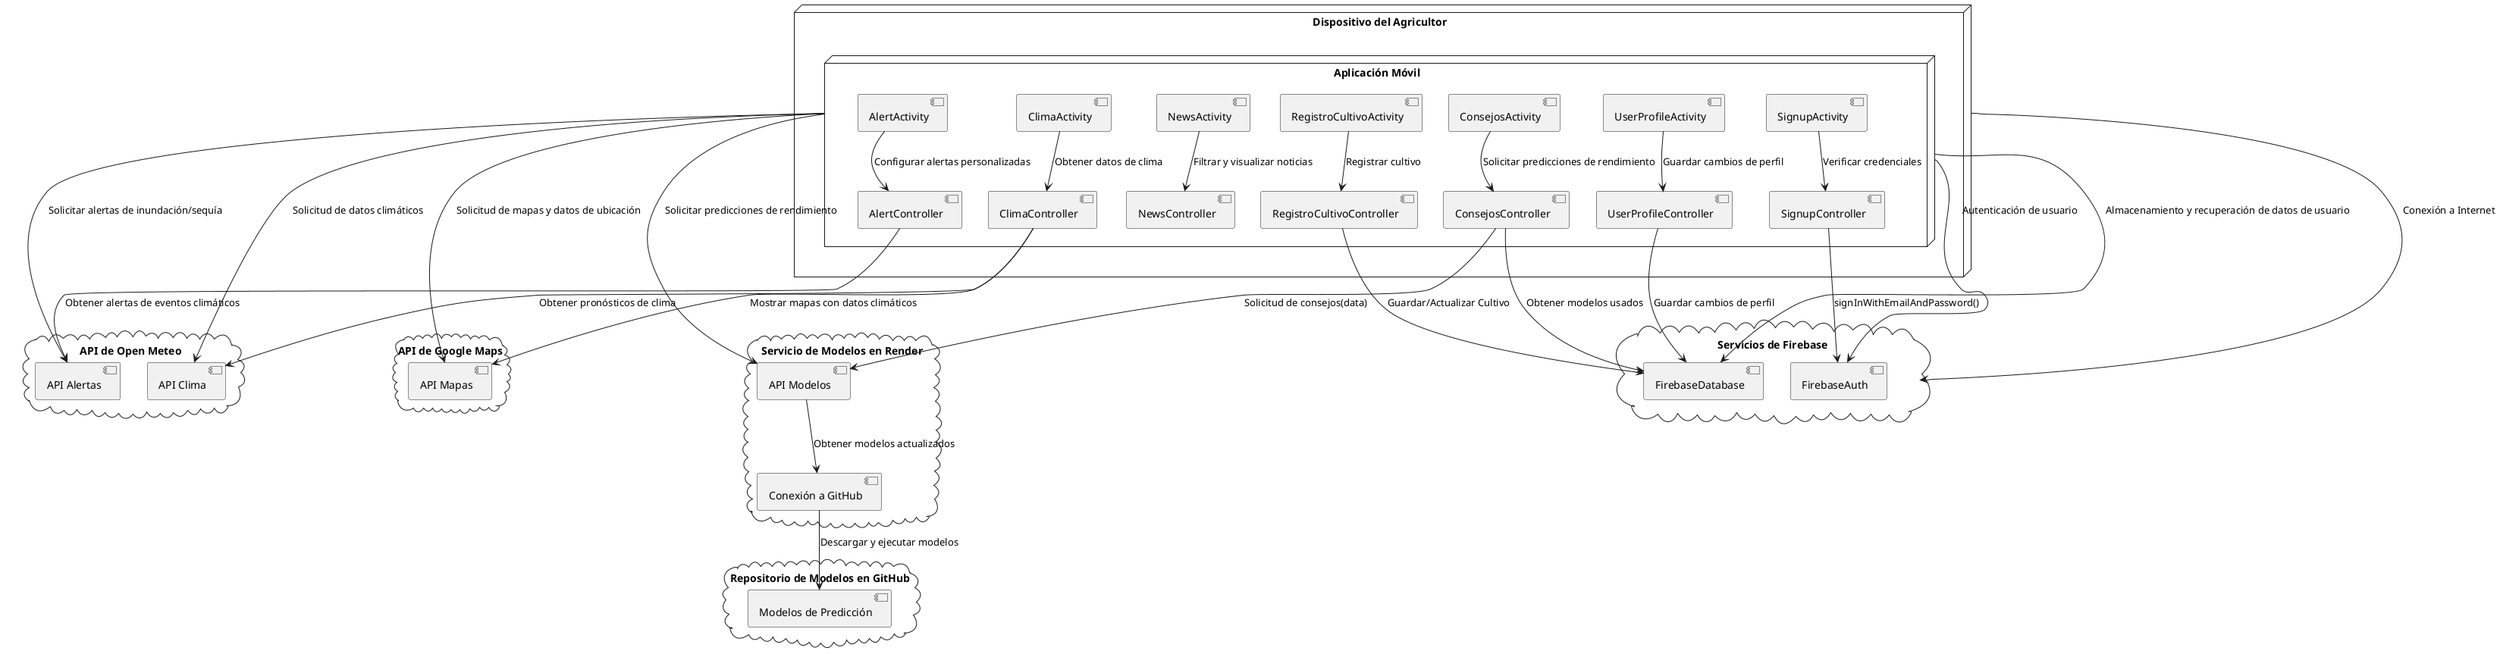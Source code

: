 @startuml
node "Dispositivo del Agricultor" as Device {
    node "Aplicación Móvil" as App {
        component "SignupActivity" as SA
        component "RegistroCultivoActivity" as RCA
        component "ClimaActivity" as CA
        component "AlertActivity" as AA
        component "NewsActivity" as NA
        component "UserProfileActivity" as UPA
        component "ConsejosActivity" as CnA
        component "ClimaController" as CC
        component "NewsController" as NC
        component "SignupController" as SC
        component "RegistroCultivoController" as RCC
        component "UserProfileController" as UPC
        component "AlertController" as AC
        component "ConsejosController" as CnC

        SA --> SC : "Verificar credenciales"
        RCA --> RCC : "Registrar cultivo"
        CA --> CC : "Obtener datos de clima"
        NA --> NC : "Filtrar y visualizar noticias"
        AA --> AC : "Configurar alertas personalizadas"
        UPA --> UPC : "Guardar cambios de perfil"
        CnA --> CnC : "Solicitar predicciones de rendimiento"
    }
}

cloud "Servicios de Firebase" as Firebase {
    component "FirebaseAuth" as Auth
    component "FirebaseDatabase" as DB
}

cloud "API de Open Meteo" as OpenMeteo {
    component "API Clima" as WeatherAPI
    component "API Alertas" as AlertsAPI
}

cloud "Servicio de Modelos en Render" as Render {
    component "API Modelos" as ModelsAPI
    component "Conexión a GitHub" as GitHubConnector
}

cloud "Repositorio de Modelos en GitHub" as GitHub {
    component "Modelos de Predicción" as PredictionModels
}

cloud "API de Google Maps" as GoogleMaps {
    component "API Mapas" as MapsAPI
}

Device -up-> Firebase : "Conexión a Internet"
App --> Auth : "Autenticación de usuario"
SC --> Auth : "signInWithEmailAndPassword()"
App --> DB : "Almacenamiento y recuperación de datos de usuario"
RCC --> DB : "Guardar/Actualizar Cultivo"
UPC --> DB : "Guardar cambios de perfil"
CnC --> DB : "Obtener modelos usados"

App --> WeatherAPI : "Solicitud de datos climáticos"
CC --> WeatherAPI : "Obtener pronósticos de clima"
App --> AlertsAPI : "Solicitar alertas de inundación/sequía"
AC --> AlertsAPI : "Obtener alertas de eventos climáticos"

App --> ModelsAPI : "Solicitar predicciones de rendimiento"
CnC --> ModelsAPI : "Solicitud de consejos(data)"
ModelsAPI --> GitHubConnector : "Obtener modelos actualizados"
GitHubConnector --> PredictionModels : "Descargar y ejecutar modelos"

App --> MapsAPI : "Solicitud de mapas y datos de ubicación"
CC --> MapsAPI : "Mostrar mapas con datos climáticos"

@enduml
